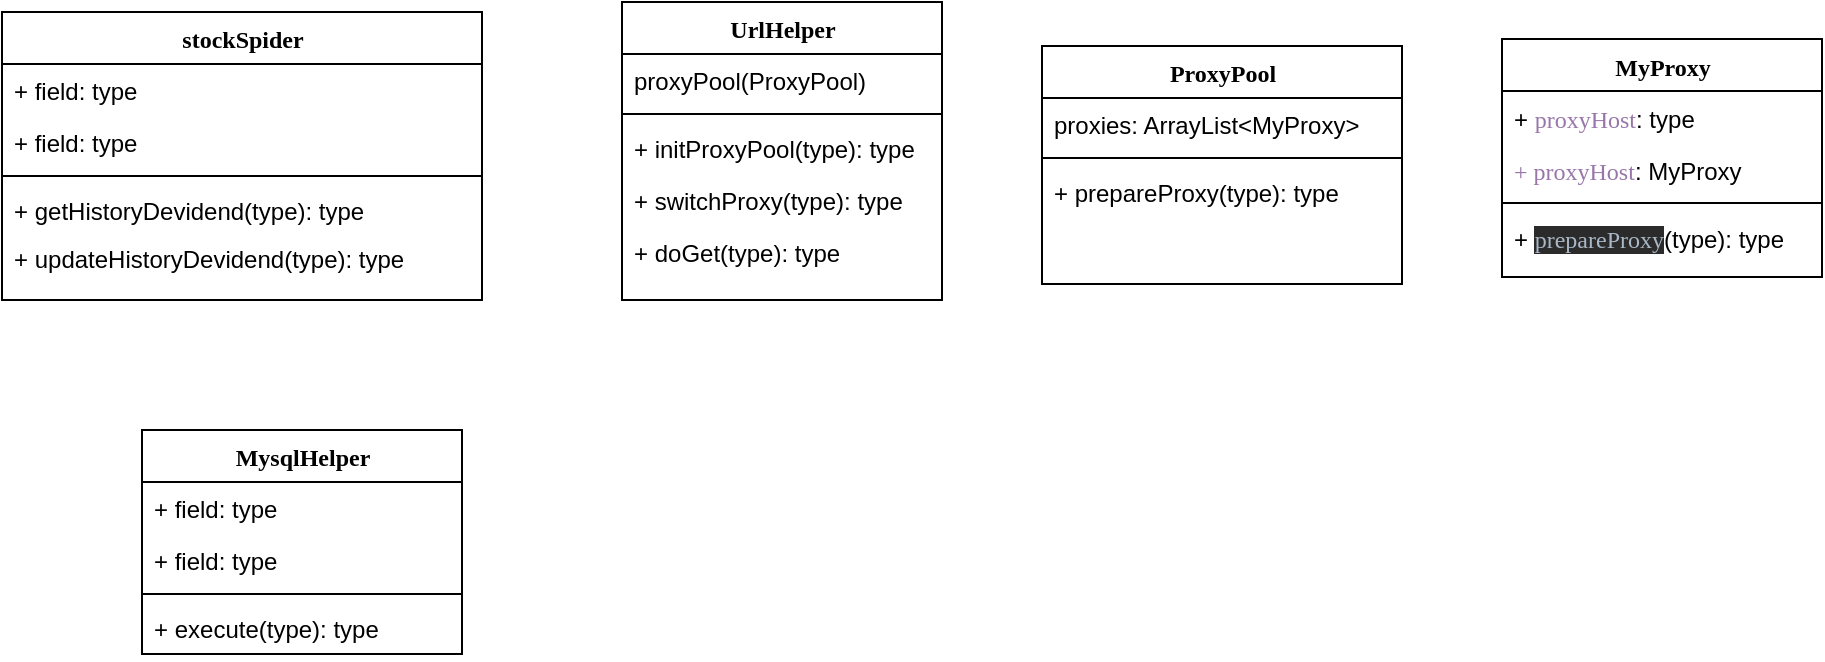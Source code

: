 <mxfile version="10.9.2" type="github"><diagram name="Page-1" id="6133507b-19e7-1e82-6fc7-422aa6c4b21f"><mxGraphModel dx="1010" dy="678" grid="1" gridSize="10" guides="1" tooltips="1" connect="1" arrows="1" fold="1" page="1" pageScale="1" pageWidth="1100" pageHeight="850" background="#ffffff" math="0" shadow="0"><root><mxCell id="0"/><mxCell id="1" parent="0"/><mxCell id="78961159f06e98e8-17" value="UrlHelper" style="swimlane;html=1;fontStyle=1;align=center;verticalAlign=top;childLayout=stackLayout;horizontal=1;startSize=26;horizontalStack=0;resizeParent=1;resizeLast=0;collapsible=1;marginBottom=0;swimlaneFillColor=#ffffff;rounded=0;shadow=0;comic=0;labelBackgroundColor=none;strokeColor=#000000;strokeWidth=1;fillColor=none;fontFamily=Verdana;fontSize=12;fontColor=#000000;" parent="1" vertex="1"><mxGeometry x="410" y="91" width="160" height="149" as="geometry"/></mxCell><mxCell id="78961159f06e98e8-23" value="proxyPool(ProxyPool)" style="text;html=1;strokeColor=none;fillColor=none;align=left;verticalAlign=top;spacingLeft=4;spacingRight=4;whiteSpace=wrap;overflow=hidden;rotatable=0;points=[[0,0.5],[1,0.5]];portConstraint=eastwest;" parent="78961159f06e98e8-17" vertex="1"><mxGeometry y="26" width="160" height="26" as="geometry"/></mxCell><mxCell id="78961159f06e98e8-19" value="" style="line;html=1;strokeWidth=1;fillColor=none;align=left;verticalAlign=middle;spacingTop=-1;spacingLeft=3;spacingRight=3;rotatable=0;labelPosition=right;points=[];portConstraint=eastwest;" parent="78961159f06e98e8-17" vertex="1"><mxGeometry y="52" width="160" height="8" as="geometry"/></mxCell><mxCell id="78961159f06e98e8-27" value="+ initProxyPool(&lt;span&gt;type): type&lt;/span&gt;&lt;br&gt;" style="text;html=1;strokeColor=none;fillColor=none;align=left;verticalAlign=top;spacingLeft=4;spacingRight=4;whiteSpace=wrap;overflow=hidden;rotatable=0;points=[[0,0.5],[1,0.5]];portConstraint=eastwest;" parent="78961159f06e98e8-17" vertex="1"><mxGeometry y="60" width="160" height="26" as="geometry"/></mxCell><mxCell id="dS5q3znQ5vqedk_sYFHh-9" value="+ switchProxy(type): type" style="text;html=1;strokeColor=none;fillColor=none;align=left;verticalAlign=top;spacingLeft=4;spacingRight=4;whiteSpace=wrap;overflow=hidden;rotatable=0;points=[[0,0.5],[1,0.5]];portConstraint=eastwest;" vertex="1" parent="78961159f06e98e8-17"><mxGeometry y="86" width="160" height="26" as="geometry"/></mxCell><mxCell id="dS5q3znQ5vqedk_sYFHh-10" value="+ doGet(type): type" style="text;html=1;strokeColor=none;fillColor=none;align=left;verticalAlign=top;spacingLeft=4;spacingRight=4;whiteSpace=wrap;overflow=hidden;rotatable=0;points=[[0,0.5],[1,0.5]];portConstraint=eastwest;" vertex="1" parent="78961159f06e98e8-17"><mxGeometry y="112" width="160" height="26" as="geometry"/></mxCell><mxCell id="78961159f06e98e8-43" value="MysqlHelper" style="swimlane;html=1;fontStyle=1;align=center;verticalAlign=top;childLayout=stackLayout;horizontal=1;startSize=26;horizontalStack=0;resizeParent=1;resizeLast=0;collapsible=1;marginBottom=0;swimlaneFillColor=#ffffff;rounded=0;shadow=0;comic=0;labelBackgroundColor=none;strokeColor=#000000;strokeWidth=1;fillColor=none;fontFamily=Verdana;fontSize=12;fontColor=#000000;" parent="1" vertex="1"><mxGeometry x="170" y="305" width="160" height="112" as="geometry"/></mxCell><mxCell id="78961159f06e98e8-44" value="+ field: type" style="text;html=1;strokeColor=none;fillColor=none;align=left;verticalAlign=top;spacingLeft=4;spacingRight=4;whiteSpace=wrap;overflow=hidden;rotatable=0;points=[[0,0.5],[1,0.5]];portConstraint=eastwest;" parent="78961159f06e98e8-43" vertex="1"><mxGeometry y="26" width="160" height="26" as="geometry"/></mxCell><mxCell id="78961159f06e98e8-45" value="+ field: type" style="text;html=1;strokeColor=none;fillColor=none;align=left;verticalAlign=top;spacingLeft=4;spacingRight=4;whiteSpace=wrap;overflow=hidden;rotatable=0;points=[[0,0.5],[1,0.5]];portConstraint=eastwest;" parent="78961159f06e98e8-43" vertex="1"><mxGeometry y="52" width="160" height="26" as="geometry"/></mxCell><mxCell id="78961159f06e98e8-51" value="" style="line;html=1;strokeWidth=1;fillColor=none;align=left;verticalAlign=middle;spacingTop=-1;spacingLeft=3;spacingRight=3;rotatable=0;labelPosition=right;points=[];portConstraint=eastwest;" parent="78961159f06e98e8-43" vertex="1"><mxGeometry y="78" width="160" height="8" as="geometry"/></mxCell><mxCell id="78961159f06e98e8-52" value="+ execute(type): type" style="text;html=1;strokeColor=none;fillColor=none;align=left;verticalAlign=top;spacingLeft=4;spacingRight=4;whiteSpace=wrap;overflow=hidden;rotatable=0;points=[[0,0.5],[1,0.5]];portConstraint=eastwest;" parent="78961159f06e98e8-43" vertex="1"><mxGeometry y="86" width="160" height="26" as="geometry"/></mxCell><mxCell id="dS5q3znQ5vqedk_sYFHh-1" value="stockSpider" style="swimlane;html=1;fontStyle=1;align=center;verticalAlign=top;childLayout=stackLayout;horizontal=1;startSize=26;horizontalStack=0;resizeParent=1;resizeLast=0;collapsible=1;marginBottom=0;swimlaneFillColor=#ffffff;rounded=0;shadow=0;comic=0;labelBackgroundColor=none;strokeColor=#000000;strokeWidth=1;fillColor=none;fontFamily=Verdana;fontSize=12;fontColor=#000000;" vertex="1" parent="1"><mxGeometry x="100" y="96" width="240" height="144" as="geometry"/></mxCell><mxCell id="dS5q3znQ5vqedk_sYFHh-2" value="+ field: type" style="text;html=1;strokeColor=none;fillColor=none;align=left;verticalAlign=top;spacingLeft=4;spacingRight=4;whiteSpace=wrap;overflow=hidden;rotatable=0;points=[[0,0.5],[1,0.5]];portConstraint=eastwest;" vertex="1" parent="dS5q3znQ5vqedk_sYFHh-1"><mxGeometry y="26" width="240" height="26" as="geometry"/></mxCell><mxCell id="dS5q3znQ5vqedk_sYFHh-3" value="+ field: type" style="text;html=1;strokeColor=none;fillColor=none;align=left;verticalAlign=top;spacingLeft=4;spacingRight=4;whiteSpace=wrap;overflow=hidden;rotatable=0;points=[[0,0.5],[1,0.5]];portConstraint=eastwest;" vertex="1" parent="dS5q3znQ5vqedk_sYFHh-1"><mxGeometry y="52" width="240" height="26" as="geometry"/></mxCell><mxCell id="dS5q3znQ5vqedk_sYFHh-4" value="" style="line;html=1;strokeWidth=1;fillColor=none;align=left;verticalAlign=middle;spacingTop=-1;spacingLeft=3;spacingRight=3;rotatable=0;labelPosition=right;points=[];portConstraint=eastwest;" vertex="1" parent="dS5q3znQ5vqedk_sYFHh-1"><mxGeometry y="78" width="240" height="8" as="geometry"/></mxCell><mxCell id="dS5q3znQ5vqedk_sYFHh-5" value="+ getHistoryDevidend(type): type" style="text;html=1;strokeColor=none;fillColor=none;align=left;verticalAlign=top;spacingLeft=4;spacingRight=4;whiteSpace=wrap;overflow=hidden;rotatable=0;points=[[0,0.5],[1,0.5]];portConstraint=eastwest;" vertex="1" parent="dS5q3znQ5vqedk_sYFHh-1"><mxGeometry y="86" width="240" height="24" as="geometry"/></mxCell><mxCell id="dS5q3znQ5vqedk_sYFHh-8" value="+ updateHistoryDevidend(type): type" style="text;html=1;strokeColor=none;fillColor=none;align=left;verticalAlign=top;spacingLeft=4;spacingRight=4;whiteSpace=wrap;overflow=hidden;rotatable=0;points=[[0,0.5],[1,0.5]];portConstraint=eastwest;" vertex="1" parent="dS5q3znQ5vqedk_sYFHh-1"><mxGeometry y="110" width="240" height="24" as="geometry"/></mxCell><mxCell id="dS5q3znQ5vqedk_sYFHh-11" value="ProxyPool" style="swimlane;html=1;fontStyle=1;align=center;verticalAlign=top;childLayout=stackLayout;horizontal=1;startSize=26;horizontalStack=0;resizeParent=1;resizeLast=0;collapsible=1;marginBottom=0;swimlaneFillColor=#ffffff;rounded=0;shadow=0;comic=0;labelBackgroundColor=none;strokeColor=#000000;strokeWidth=1;fillColor=none;fontFamily=Verdana;fontSize=12;fontColor=#000000;" vertex="1" parent="1"><mxGeometry x="620" y="113" width="180" height="119" as="geometry"/></mxCell><mxCell id="dS5q3znQ5vqedk_sYFHh-13" value="proxies: ArrayList&amp;lt;MyProxy&amp;gt;" style="text;html=1;strokeColor=none;fillColor=none;align=left;verticalAlign=top;spacingLeft=4;spacingRight=4;whiteSpace=wrap;overflow=hidden;rotatable=0;points=[[0,0.5],[1,0.5]];portConstraint=eastwest;" vertex="1" parent="dS5q3znQ5vqedk_sYFHh-11"><mxGeometry y="26" width="180" height="26" as="geometry"/></mxCell><mxCell id="dS5q3znQ5vqedk_sYFHh-14" value="" style="line;html=1;strokeWidth=1;fillColor=none;align=left;verticalAlign=middle;spacingTop=-1;spacingLeft=3;spacingRight=3;rotatable=0;labelPosition=right;points=[];portConstraint=eastwest;" vertex="1" parent="dS5q3znQ5vqedk_sYFHh-11"><mxGeometry y="52" width="180" height="8" as="geometry"/></mxCell><mxCell id="dS5q3znQ5vqedk_sYFHh-15" value="+ prepareProxy(&lt;span&gt;type): type&lt;/span&gt;&lt;br&gt;" style="text;html=1;strokeColor=none;fillColor=none;align=left;verticalAlign=top;spacingLeft=4;spacingRight=4;whiteSpace=wrap;overflow=hidden;rotatable=0;points=[[0,0.5],[1,0.5]];portConstraint=eastwest;" vertex="1" parent="dS5q3znQ5vqedk_sYFHh-11"><mxGeometry y="60" width="180" height="26" as="geometry"/></mxCell><mxCell id="dS5q3znQ5vqedk_sYFHh-18" value="MyProxy" style="swimlane;html=1;fontStyle=1;align=center;verticalAlign=top;childLayout=stackLayout;horizontal=1;startSize=26;horizontalStack=0;resizeParent=1;resizeLast=0;collapsible=1;marginBottom=0;swimlaneFillColor=#ffffff;rounded=0;shadow=0;comic=0;labelBackgroundColor=none;strokeColor=#000000;strokeWidth=1;fillColor=none;fontFamily=Verdana;fontSize=12;fontColor=#000000;" vertex="1" parent="1"><mxGeometry x="850" y="109.5" width="160" height="119" as="geometry"/></mxCell><mxCell id="dS5q3znQ5vqedk_sYFHh-19" value="+&amp;nbsp;&lt;span style=&quot;color: rgb(152 , 118 , 170) ; font-family: &amp;#34;source code pro&amp;#34; ; font-size: 9pt ; background-color: rgb(255 , 255 , 255)&quot;&gt;proxyHost&lt;/span&gt;&lt;span&gt;: type&lt;/span&gt;&lt;br&gt;" style="text;html=1;strokeColor=none;fillColor=none;align=left;verticalAlign=top;spacingLeft=4;spacingRight=4;whiteSpace=wrap;overflow=hidden;rotatable=0;points=[[0,0.5],[1,0.5]];portConstraint=eastwest;" vertex="1" parent="dS5q3znQ5vqedk_sYFHh-18"><mxGeometry y="26" width="160" height="26" as="geometry"/></mxCell><mxCell id="dS5q3znQ5vqedk_sYFHh-20" value="&lt;span style=&quot;background-color: rgb(255 , 255 , 255)&quot;&gt;&lt;span style=&quot;color: rgb(152 , 118 , 170) ; font-family: &amp;#34;source code pro&amp;#34; ; font-size: 9pt&quot;&gt;+ proxyHost&lt;/span&gt;: MyProxy&lt;/span&gt;" style="text;html=1;strokeColor=none;fillColor=none;align=left;verticalAlign=top;spacingLeft=4;spacingRight=4;whiteSpace=wrap;overflow=hidden;rotatable=0;points=[[0,0.5],[1,0.5]];portConstraint=eastwest;" vertex="1" parent="dS5q3znQ5vqedk_sYFHh-18"><mxGeometry y="52" width="160" height="26" as="geometry"/></mxCell><mxCell id="dS5q3znQ5vqedk_sYFHh-21" value="" style="line;html=1;strokeWidth=1;fillColor=none;align=left;verticalAlign=middle;spacingTop=-1;spacingLeft=3;spacingRight=3;rotatable=0;labelPosition=right;points=[];portConstraint=eastwest;" vertex="1" parent="dS5q3znQ5vqedk_sYFHh-18"><mxGeometry y="78" width="160" height="8" as="geometry"/></mxCell><mxCell id="dS5q3znQ5vqedk_sYFHh-22" value="+&amp;nbsp;&lt;span style=&quot;background-color: rgb(43 , 43 , 43) ; color: rgb(169 , 183 , 198) ; font-family: &amp;#34;source code pro&amp;#34; ; font-size: 9pt&quot;&gt;prepareProxy&lt;/span&gt;&lt;span&gt;(type): type&lt;/span&gt;&lt;br&gt;" style="text;html=1;strokeColor=none;fillColor=none;align=left;verticalAlign=top;spacingLeft=4;spacingRight=4;whiteSpace=wrap;overflow=hidden;rotatable=0;points=[[0,0.5],[1,0.5]];portConstraint=eastwest;" vertex="1" parent="dS5q3znQ5vqedk_sYFHh-18"><mxGeometry y="86" width="160" height="26" as="geometry"/></mxCell></root></mxGraphModel></diagram></mxfile>